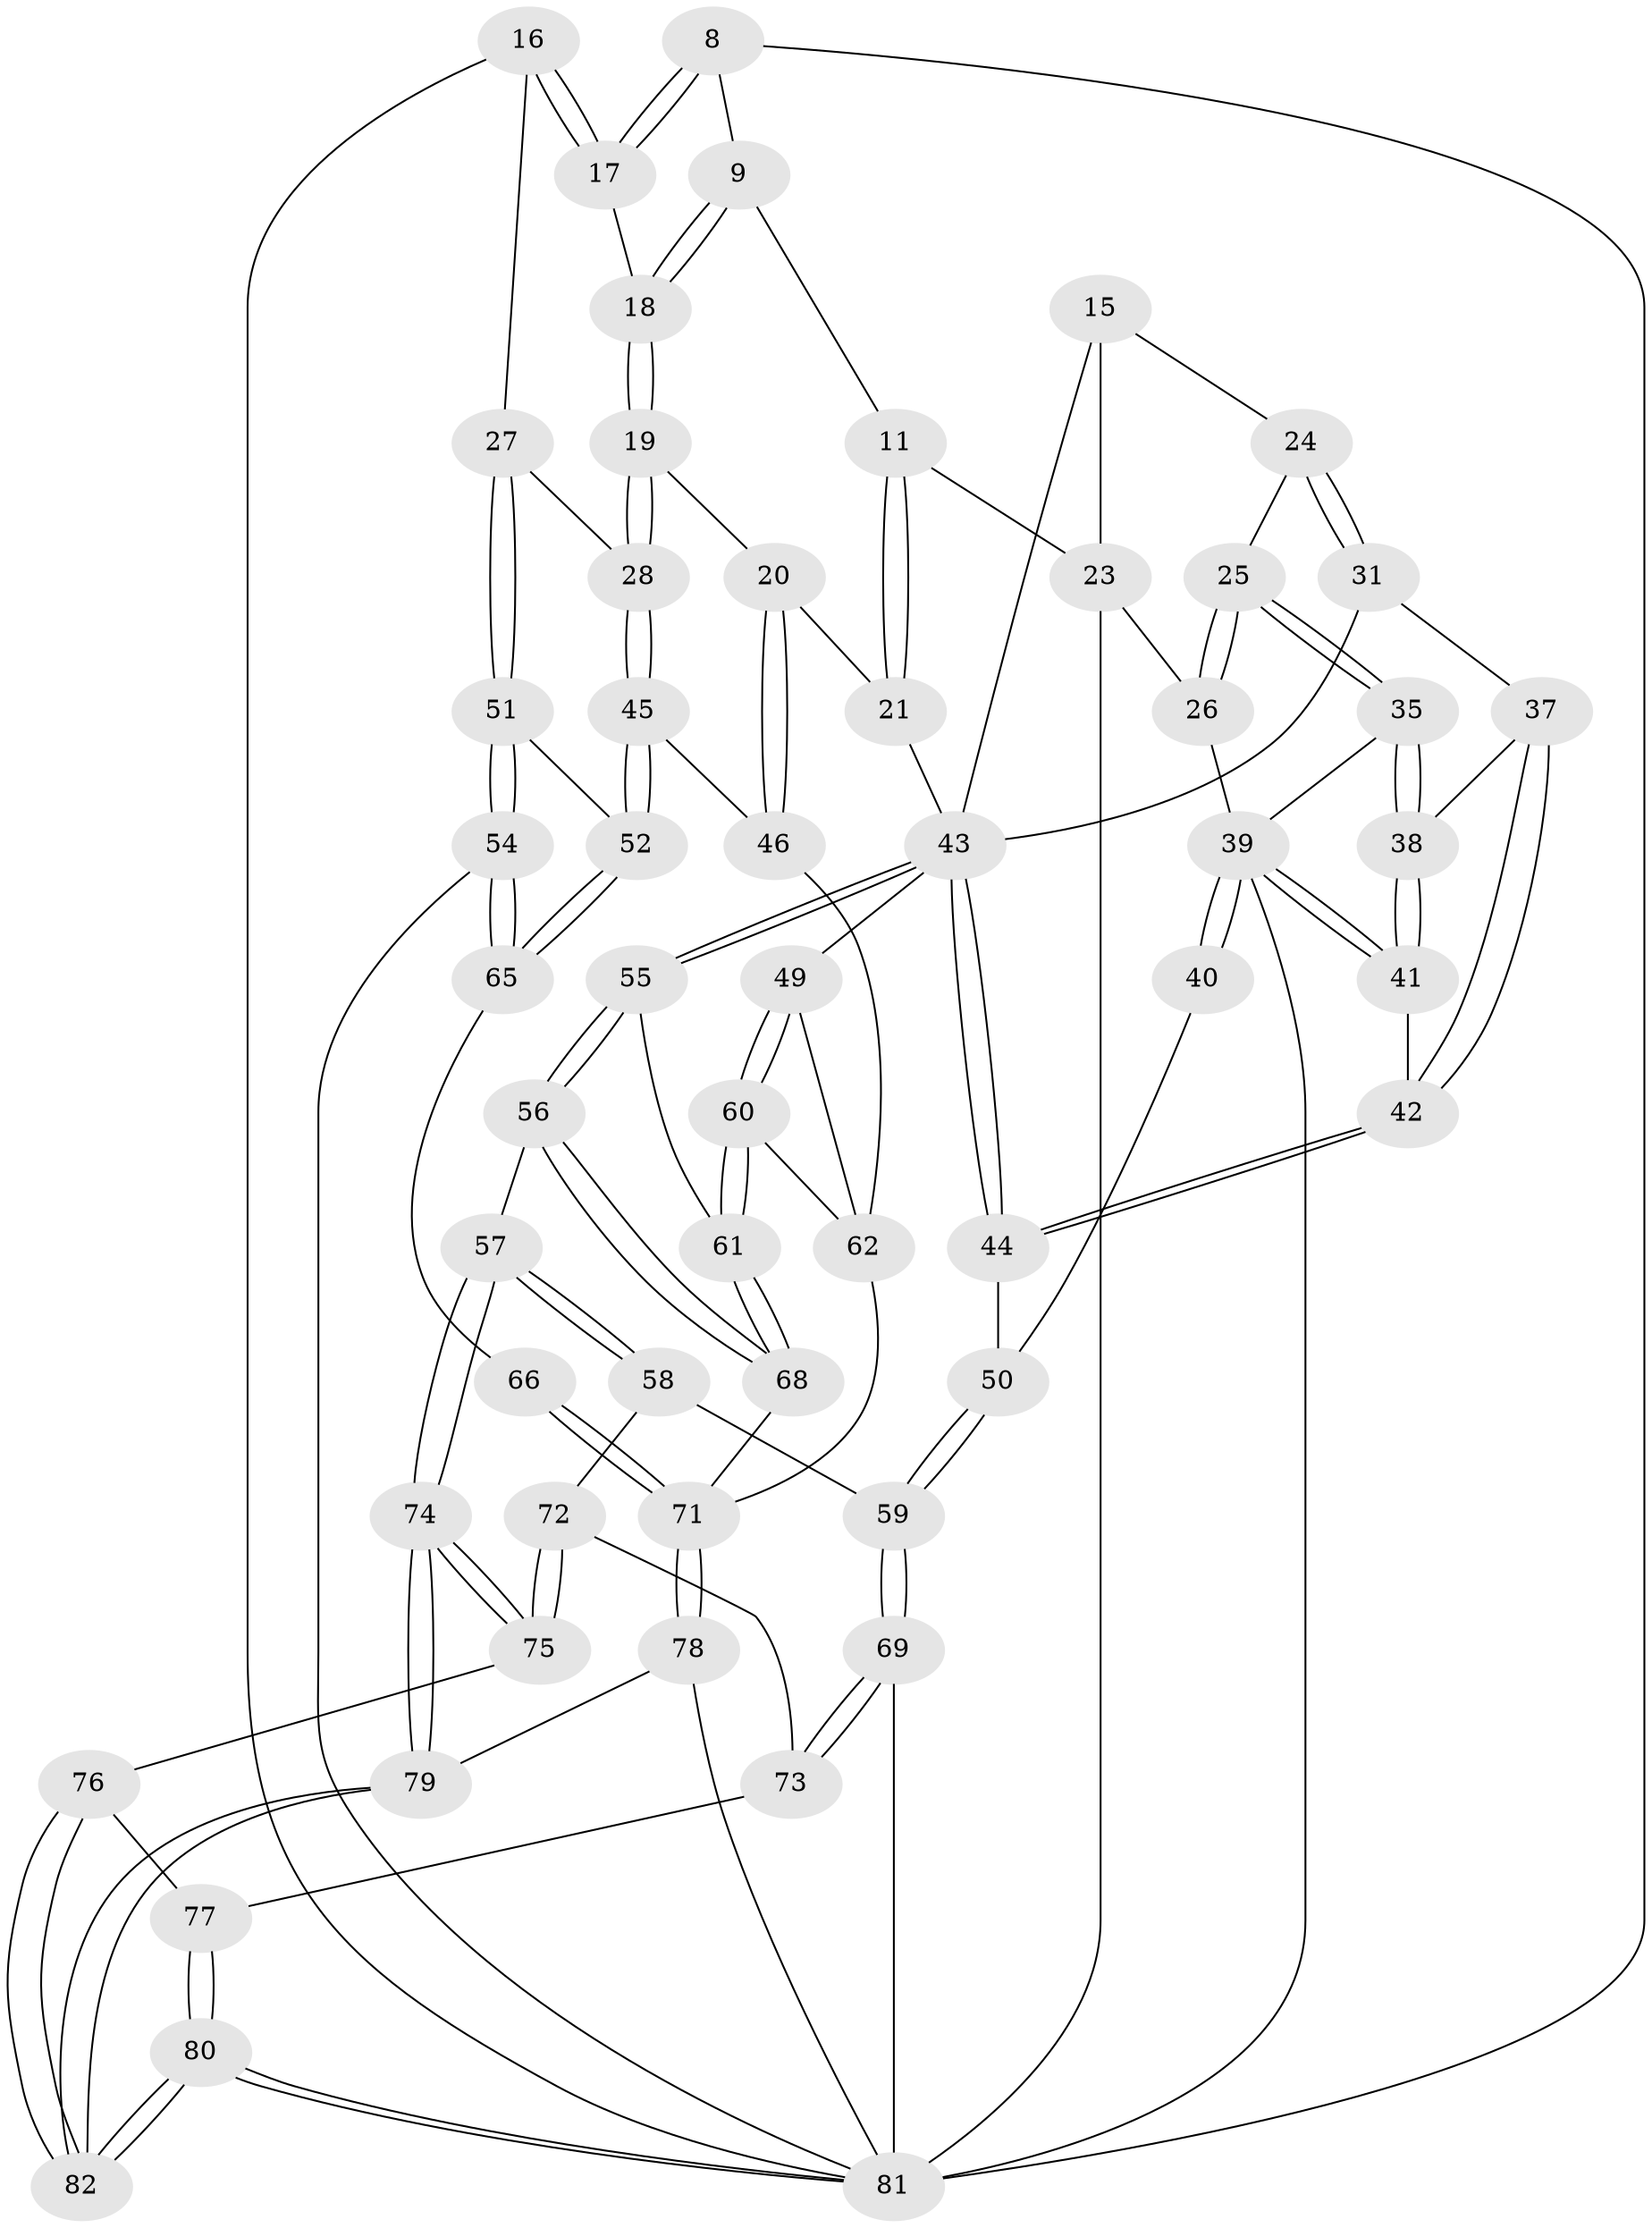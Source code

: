 // original degree distribution, {3: 0.036585365853658534, 6: 0.23170731707317074, 5: 0.5, 4: 0.23170731707317074}
// Generated by graph-tools (version 1.1) at 2025/05/03/04/25 22:05:51]
// undirected, 57 vertices, 135 edges
graph export_dot {
graph [start="1"]
  node [color=gray90,style=filled];
  8 [pos="+0.7673732523184787+0.0826042927140232",super="+1"];
  9 [pos="+0.6396216077857362+0.12451137918836752"];
  11 [pos="+0.5633931057849535+0.18887444119651672",super="+10"];
  15 [pos="+0.2655477575020047+0.24580456470500536",super="+14"];
  16 [pos="+1+0.3220301184110515"];
  17 [pos="+0.8400710579322153+0.22355720579626842"];
  18 [pos="+0.7507062398468873+0.2838936138438275"];
  19 [pos="+0.6700613133127157+0.38480503032948943"];
  20 [pos="+0.6684183925223021+0.3860910598776344"];
  21 [pos="+0.5742481949426235+0.39372206850724484"];
  23 [pos="+0.00384601302975711+0.11707182956698325",super="+4+3+5+7+12"];
  24 [pos="+0.256643020226473+0.29999183399712925"];
  25 [pos="+0.18863401429759982+0.3342104412821749"];
  26 [pos="+0.08525184986657276+0.2906242602393257"];
  27 [pos="+1+0.32253230234344554"];
  28 [pos="+1+0.3576154956313923"];
  31 [pos="+0.3090681612400273+0.44173733874447646"];
  35 [pos="+0.18460430028949576+0.36094646385210677"];
  37 [pos="+0.25269923389234034+0.4525447992813946"];
  38 [pos="+0.20341437445539395+0.43429189583348493"];
  39 [pos="+0.06532017809733565+0.5214707484749893",super="+36+33"];
  40 [pos="+0.023882028238177356+0.5444198502376631"];
  41 [pos="+0.12136845508327383+0.5113888751055206"];
  42 [pos="+0.2225789539325709+0.5454244750779363"];
  43 [pos="+0.3516183381623878+0.6112436887523831",super="+30+22"];
  44 [pos="+0.2623588769118879+0.5888791690011762"];
  45 [pos="+0.8505904023821027+0.5470328500591135"];
  46 [pos="+0.8438078883975463+0.5468434020095194"];
  49 [pos="+0.5169700902729832+0.4721221870867321"];
  50 [pos="+0.21159536074997234+0.6185738168658561"];
  51 [pos="+1+0.5943981186296872"];
  52 [pos="+0.8995383474995472+0.6534339333661743"];
  54 [pos="+1+0.7659281605132243"];
  55 [pos="+0.3503290327968095+0.6798454688997362"];
  56 [pos="+0.3499800122756312+0.6809894576518964"];
  57 [pos="+0.33239949743058844+0.717163127536365"];
  58 [pos="+0.19604557710847392+0.6932500486122095"];
  59 [pos="+0.1745644946790692+0.6721080095391225"];
  60 [pos="+0.5511059849436898+0.5672313220276014"];
  61 [pos="+0.5441648392112369+0.7162687014391788"];
  62 [pos="+0.6234558423427294+0.620144531075678",super="+48"];
  65 [pos="+0.9086683667723596+0.7716229561677203"];
  66 [pos="+0.7979237152742098+0.8731252759976039"];
  68 [pos="+0.5993587800941015+0.8552661704196408"];
  69 [pos="+0+0.6797729670492029"];
  71 [pos="+0.6643028283783231+1",super="+67+64+63"];
  72 [pos="+0.18406088557666148+0.7641613107689065"];
  73 [pos="+0.12578485474303414+0.7706854197821776"];
  74 [pos="+0.31499549149668193+0.8239319189386618"];
  75 [pos="+0.3081741353147267+0.824537839639003"];
  76 [pos="+0.26428537280508446+0.8439065879961791"];
  77 [pos="+0.1657407408844762+0.8425560398689722"];
  78 [pos="+0.6626674375116227+1"];
  79 [pos="+0.5321050124363919+1"];
  80 [pos="+0+1"];
  81 [pos="+0+1",super="+53+70"];
  82 [pos="+0+1"];
  8 -- 9;
  8 -- 17;
  8 -- 17;
  8 -- 81;
  9 -- 18;
  9 -- 18;
  9 -- 11;
  11 -- 21;
  11 -- 21;
  11 -- 23 [weight=2];
  15 -- 23 [weight=2];
  15 -- 24;
  15 -- 43;
  16 -- 17;
  16 -- 17;
  16 -- 27;
  16 -- 81;
  17 -- 18;
  18 -- 19;
  18 -- 19;
  19 -- 20;
  19 -- 28;
  19 -- 28;
  20 -- 21;
  20 -- 46;
  20 -- 46;
  21 -- 43;
  23 -- 26;
  23 -- 81 [weight=3];
  24 -- 25;
  24 -- 31;
  24 -- 31;
  25 -- 26;
  25 -- 26;
  25 -- 35;
  25 -- 35;
  26 -- 39;
  27 -- 28;
  27 -- 51;
  27 -- 51;
  28 -- 45;
  28 -- 45;
  31 -- 37;
  31 -- 43;
  35 -- 38;
  35 -- 38;
  35 -- 39;
  37 -- 38;
  37 -- 42;
  37 -- 42;
  38 -- 41;
  38 -- 41;
  39 -- 40 [weight=2];
  39 -- 40;
  39 -- 41;
  39 -- 41;
  39 -- 81;
  40 -- 50;
  41 -- 42;
  42 -- 44;
  42 -- 44;
  43 -- 44;
  43 -- 44;
  43 -- 55;
  43 -- 55;
  43 -- 49;
  44 -- 50;
  45 -- 46;
  45 -- 52;
  45 -- 52;
  46 -- 62;
  49 -- 60;
  49 -- 60;
  49 -- 62;
  50 -- 59;
  50 -- 59;
  51 -- 52;
  51 -- 54;
  51 -- 54;
  52 -- 65;
  52 -- 65;
  54 -- 65;
  54 -- 65;
  54 -- 81;
  55 -- 56;
  55 -- 56;
  55 -- 61;
  56 -- 57;
  56 -- 68;
  56 -- 68;
  57 -- 58;
  57 -- 58;
  57 -- 74;
  57 -- 74;
  58 -- 59;
  58 -- 72;
  59 -- 69;
  59 -- 69;
  60 -- 61;
  60 -- 61;
  60 -- 62;
  61 -- 68;
  61 -- 68;
  62 -- 71 [weight=2];
  65 -- 66;
  66 -- 71 [weight=2];
  66 -- 71;
  68 -- 71;
  69 -- 73;
  69 -- 73;
  69 -- 81;
  71 -- 78;
  71 -- 78;
  72 -- 73;
  72 -- 75;
  72 -- 75;
  73 -- 77;
  74 -- 75;
  74 -- 75;
  74 -- 79;
  74 -- 79;
  75 -- 76;
  76 -- 77;
  76 -- 82;
  76 -- 82;
  77 -- 80;
  77 -- 80;
  78 -- 79;
  78 -- 81;
  79 -- 82;
  79 -- 82;
  80 -- 81;
  80 -- 81;
  80 -- 82;
  80 -- 82;
}
